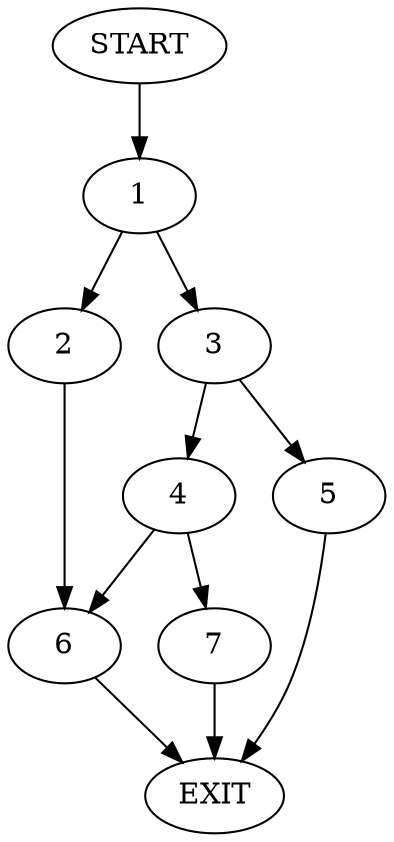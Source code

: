 digraph {
0 [label="START"]
8 [label="EXIT"]
0 -> 1
1 -> 2
1 -> 3
3 -> 4
3 -> 5
2 -> 6
6 -> 8
5 -> 8
4 -> 7
4 -> 6
7 -> 8
}
